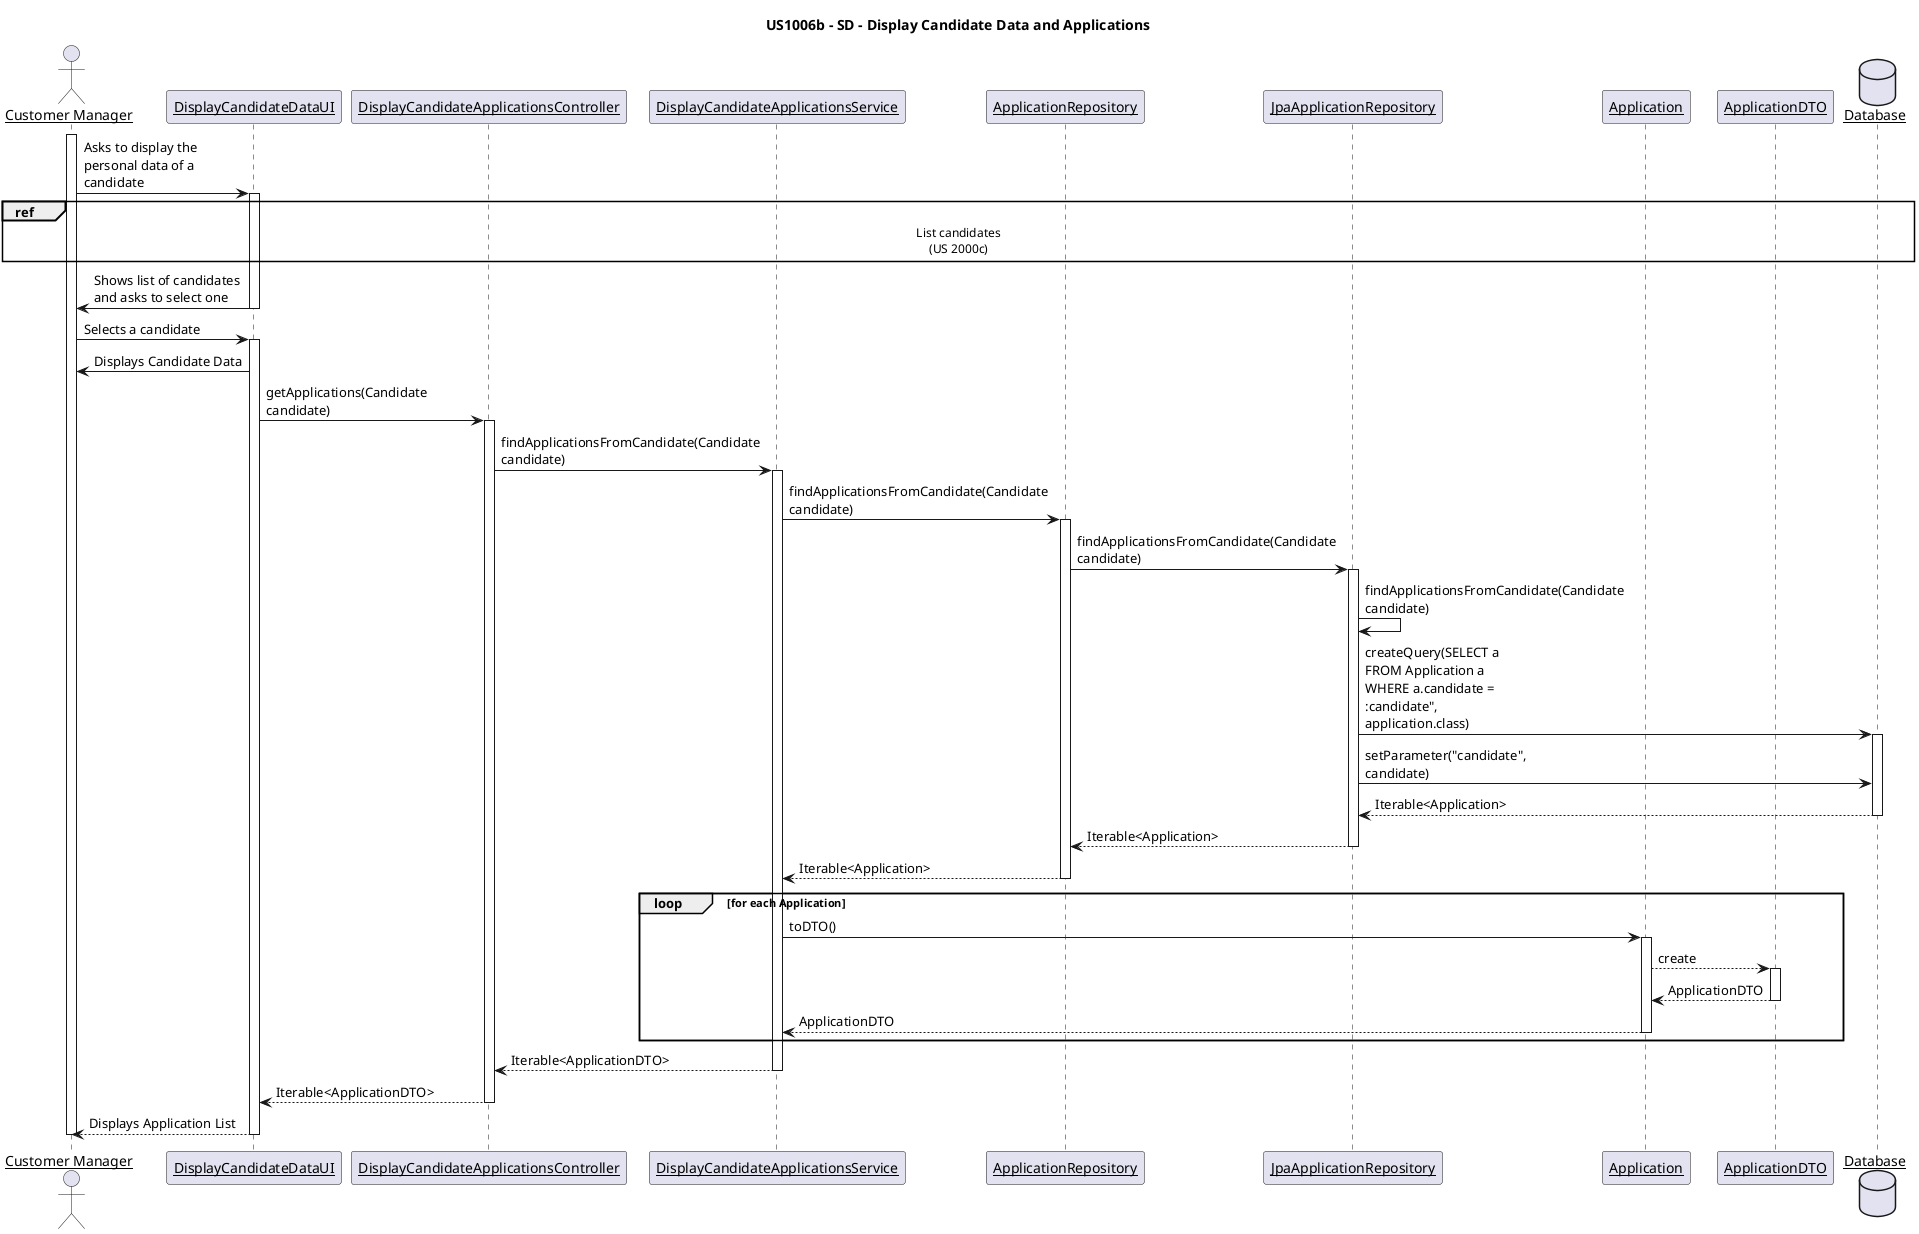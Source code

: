 @startuml
title US1006b - SD - Display Candidate Data and Applications
skinparam linetype ortho
skinparam maxmessagesize 150
skinparam sequenceParticipant underline

actor "Customer Manager" as CM

participant "DisplayCandidateDataUI" as UI
participant "DisplayCandidateApplicationsController" as C
participant "DisplayCandidateApplicationsService" as S
participant "ApplicationRepository" as R
participant "JpaApplicationRepository" as RJPA
participant "Application" as A
participant "ApplicationDTO" as ADTO
database "Database" as DB




activate CM
    CM -> UI : Asks to display the personal data of a candidate
    activate UI
        ref over DB , CM: List candidates\n(US 2000c)
            UI -> CM : Shows list of candidates and asks to select one
    deactivate UI
    CM -> UI : Selects a candidate
    activate UI
        UI -> CM : Displays Candidate Data
        UI -> C : getApplications(Candidate candidate)
        activate C
            C -> S : findApplicationsFromCandidate(Candidate candidate)
            activate S
                S -> R : findApplicationsFromCandidate(Candidate candidate)
                    activate R
                    R -> RJPA : findApplicationsFromCandidate(Candidate candidate)
                    activate RJPA
                        RJPA -> RJPA : findApplicationsFromCandidate(Candidate candidate)
                        RJPA -> DB : createQuery(SELECT a FROM Application a WHERE a.candidate = :candidate", application.class)
                        activate DB
                            RJPA -> DB : setParameter("candidate", candidate)
                            DB --> RJPA : Iterable<Application>
                        deactivate DB
                        RJPA --> R : Iterable<Application>
                    deactivate RJPA
                    R --> S : Iterable<Application>
                    deactivate R
                    loop for each Application
                        S -> A: toDTO()
                    activate A
                        A --> ADTO: create
                        activate ADTO
                        A <-- ADTO: ApplicationDTO
                        deactivate ADTO
                        S <-- A: ApplicationDTO
                    deactivate A
                end
                S --> C : Iterable<ApplicationDTO>
            deactivate S
            C --> UI : Iterable<ApplicationDTO>
        deactivate C
        UI --> CM : Displays Application List
    deactivate UI
deactivate CM
@enduml